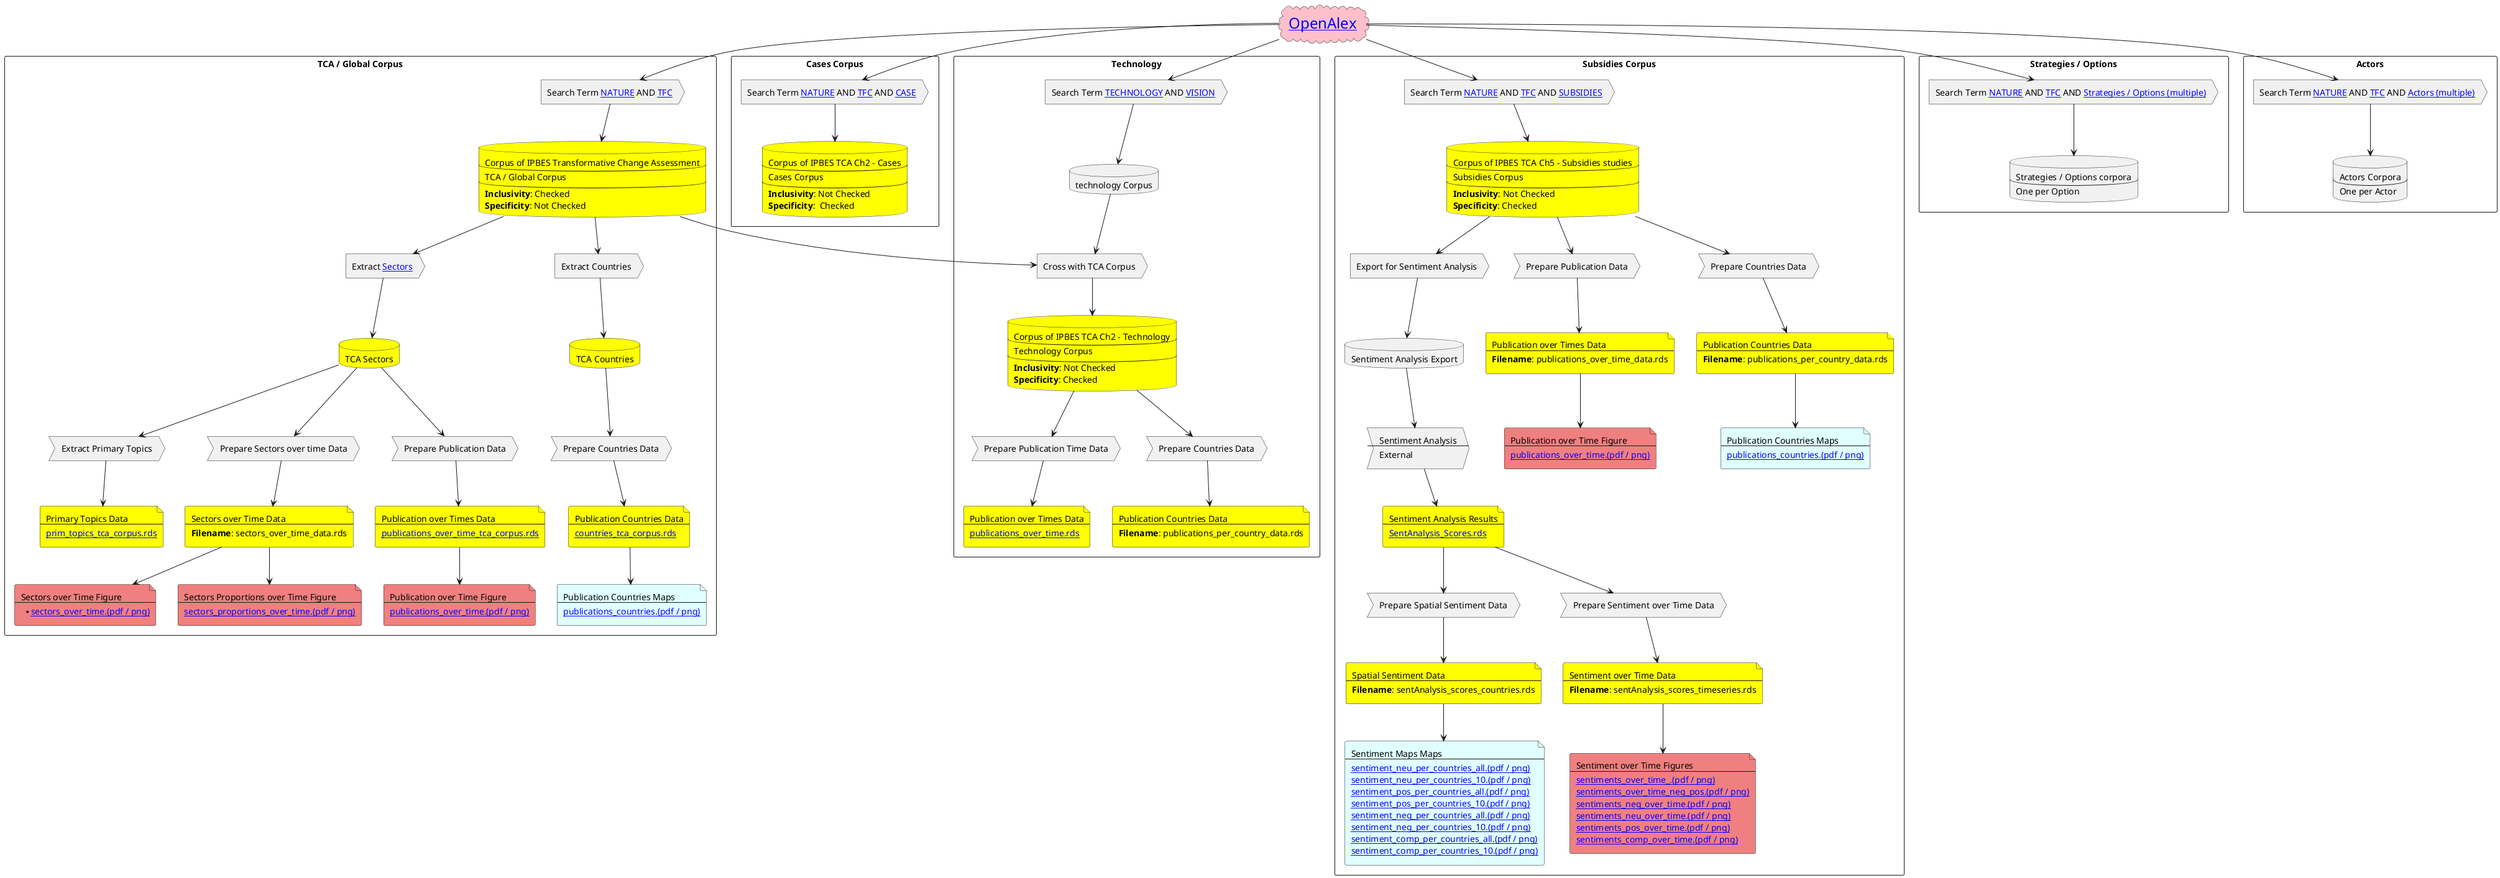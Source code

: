 @startuml TCA_Corpus

cloud "<size:24>[[https://openalex.org OpenAlex]]" as openalex #pink

' TCA / Global Corpus
rectangle "TCA / Global Corpus" as box_tca {
    action "Search Term [[https://ipbes-data.github.io/IPBES_TCA_Corpus/input/tca_corpus/search%20terms/nature.txt NATURE]] AND [[https://ipbes-data.github.io/IPBES_TCA_Corpus/input/tca_corpus/search%20terms/tfc.txt TFC]]" as search_tca
    database "Corpus of IPBES Transformative Change Assessment\n----\nTCA / Global Corpus\n---\n**Inclusivity**: Checked\n**Specificity**: Not Checked" as corpus_tca #yellow
    openalex --> search_tca
    search_tca -down-> corpus_tca
    ' Sectors
    action "Extract [[https://docs.google.com/spreadsheets/d/1ZCB_St2TQu_wL3yl1iN7Wxz5FERGxk-GZA0_2oGcRM0/edit#gid=210658071 Sectors]]" as extract_sectors_tca
    corpus_tca -down-> extract_sectors_tca
    database "TCA Sectors" as corpus_sectors_tca #yellow
    extract_sectors_tca -down-> corpus_sectors_tca
    ' prim_topics_tca_corpus.rds
    process "Extract Primary Topics" as prepare_prim_topics_tca
    corpus_sectors_tca -down-> prepare_prim_topics_tca
    file "Primary Topics Data\n---\n[[https://ipbes-data.github.io/IPBES_TCA_Corpus/data/tca_corpus/prim_topics_tca_corpus.rds prim_topics_tca_corpus.rds]]" as file_prim_topics_tca #yellow
    prepare_prim_topics_tca -down-> file_prim_topics_tca

    ' sectors_over_time_data.rds
    process "Prepare Sectors over time Data" as prepare_sec_time_tca
    corpus_sectors_tca -down-> prepare_sec_time_tca
    file "Sectors over Time Data\n---\n**Filename**: sectors_over_time_data.rds" as file_sec_time_tca #yellow
    prepare_sec_time_tca -down-> file_sec_time_tca
    ' sectors_over_time figure
    file "Sectors over Time Figure\n---\n**[[https://ipbes-data.github.io/IPBES_TCA_Corpus/figures/tca_corpus/sectors_over_time.pdf sectors_over_time.(pdf / png)]]" as file_sec_time_figure_tca #LightCoral
    file_sec_time_tca -down-> file_sec_time_figure_tca
    ' sectors_proportions_over_time figure
    file "Sectors Proportions over Time Figure\n---\n[[https://ipbes-data.github.io/IPBES_TCA_Corpus/figures/tca_corpus/sectors_proportions_over_time.pdf sectors_proportions_over_time.(pdf / png)]]" as file_sec_prop_time_figure_tca #LightCoral
    file_sec_time_tca -down-> file_sec_prop_time_figure_tca

    ' publications_over_time_tca_corpus.rds
    process "Prepare Publication Data" as prepare_pub_time_tca
    corpus_sectors_tca -down-> prepare_pub_time_tca
    file "Publication over Times Data\n---\n[[https://ipbes-data.github.io/IPBES_TCA_Corpus/data/tca_corpus/publications_over_time_tca_corpus.rds publications_over_time_tca_corpus.rds]]" as file_pub_time_tca #yellow
    prepare_pub_time_tca -down-> file_pub_time_tca
    ' publications_over_time figure
    file "Publication over Time Figure\n---\n[[https://ipbes-data.github.io/IPBES_TCA_Corpus/figures/tca_corpus/publications_over_time.pdf publications_over_time.(pdf / png)]]" as file_pub_time_figure_tca #LightCoral
    file_pub_time_tca -down-> file_pub_time_figure_tca

    ' Countries
    action "Extract Countries" as extract_countries_tca
    corpus_tca -down-> extract_countries_tca
    database "TCA Countries" as corpus_countries_tca #yellow
    extract_countries_tca -down-> corpus_countries_tca
    ' countries_tca_corpus.rds
    process "Prepare Countries Data" as prepare_countries_tca
    corpus_countries_tca -down-> prepare_countries_tca
    file "Publication Countries Data\n---\n[[https://ipbes-data.github.io/IPBES_TCA_Corpus/data/tca_corpus/countries_tca_corpus.rds countries_tca_corpus.rds]]" as file_countries_tca #yellow
    prepare_countries_tca -down-> file_countries_tca
    ' publications_countries maps
    file "Publication Countries Maps\n---\n[[https://ipbes-data.github.io/IPBES_TCA_Corpus/maps/tca_corpus/publications_countries.pdf publications_countries.(pdf / png)]]" as file_pub_maps_tca #LightCyan
    file_countries_tca -down-> file_pub_maps_tca

}

' Cases Corpus
rectangle "Cases Corpus" as running_1 {
    action "Search Term [[https://ipbes-data.github.io/IPBES_TCA_Corpus/input/tca_corpus/search%20terms/nature.txt NATURE]] AND [[https://ipbes-data.github.io/IPBES_TCA_Corpus/input/tca_corpus/search%20terms/tfc.txt TFC]] AND [[https://ipbes-data.github.io/IPBES_TCA_Corpus/input/tca_corpus/search%20terms/case.txt CASE]]" as search_tca_case
    database "Corpus of IPBES TCA Ch2 - Cases\n---\nCases Corpus\n---\n**Inclusivity**: Not Checked\n**Specificity**:  Checked" as corpus_tca_case #yellow
    openalex --> search_tca_case
    search_tca_case -down-> corpus_tca_case
}

' Technology Corpus
rectangle "Technology" as box_technology {
    action "Search Term [[https://ipbes-data.github.io/IPBES_TCA_Ch2_technology/input/Ch2_technology/technology.txt TECHNOLOGY]] AND [[https://ipbes-data.github.io/IPBES_TCA_Ch2_technology/input/Ch2_technology/vision.txt VISION]]" as search_technology
    database "technology Corpus" as corpus_int_technology
    action "Cross with TCA Corpus" as cross_tca_technology
    database "Corpus of IPBES TCA Ch2 - Technology\n---\nTechnology Corpus\n---\n**Inclusivity**: Not Checked\n**Specificity**: Checked" as corpus_technology #yellow
    openalex --> search_technology
    search_technology -down-> corpus_int_technology
    corpus_int_technology -down-> cross_tca_technology
    corpus_tca --> cross_tca_technology
    cross_tca_technology -down-> corpus_technology

    'publications_over_time.rds
    process "Prepare Publication Time Data" as prepare_pub_time_technology
    corpus_technology -down-> prepare_pub_time_technology
    file "Publication over Times Data\n---\n[[https://ipbes-data.github.io/IPBES_TCA_Ch2_technology/data/Ch2_technology/publications_over_time.rds publications_over_time.rds]]" as file_pub_time_technology #yellow
    prepare_pub_time_technology -down-> file_pub_time_technology
    ' ' publications_over_time figure
    ' file "Publication over Time Figure\n---\n[[https://ipbes-data.github.io/IPBES_TCA_Ch2_technology/figures/Ch2_technology/publications_over_time.pdf publications_over_time.(pdf / png)]]" as file_pub_time_figure_technology #LightCoral
    ' file_pub_time_technology -down-> file_pub_time_figure_technology

    ' publications_per_country_data.rds
    process "Prepare Countries Data" as prepare_countries_technology
    corpus_technology -down-> prepare_countries_technology
    file "Publication Countries Data\n---\n**Filename**: publications_per_country_data.rds" as file_countries_technology #yellow
    prepare_countries_technology -down-> file_countries_technology

}

' Subsidies Corpus
rectangle "Subsidies Corpus" as box_subsidies { 
    action "Search Term [[https://ipbes-data.github.io/IPBES_TCA_Corpus/input/tca_corpus/search%20terms/nature.txt NATURE]] AND [[https://ipbes-data.github.io/IPBES_TCA_Corpus/input/tca_corpus/search%20terms/tfc.txt TFC]] AND [[https://ipbes-data.github.io/IPBES_TCA_Ch5_subsidies_reform/input/ch_5_subsidies_reform/government_financial_support.txt SUBSIDIES]]" as search_subsidies
    openalex --> search_subsidies
    database "Corpus of IPBES TCA Ch5 - Subsidies studies\n---\nSubsidies Corpus\n---\n**Inclusivity**: Not Checked\n**Specificity**: Checked" as corpus_subsidies #yellow
    search_subsidies -down-> corpus_subsidies

    ' Sentiment analysis
    action "Export for Sentiment Analysis" as export_sent_subsidies
    corpus_subsidies -down-> export_sent_subsidies
    database "Sentiment Analysis Export" as corpus_sent_subsidies
    export_sent_subsidies -down-> corpus_sent_subsidies
    ' sent_analysis_subsidies.csv
    process "Sentiment Analysis\n---\nExternal" as analysis_sent_subsidies
    corpus_sent_subsidies -down-> analysis_sent_subsidies
    file "Sentiment Analysis Results\n---\n[[https://ipbes-data.github.io/IPBES_TCA_Ch5_subsidies_reform/input/ch_5_subsidies_reform/SentAnalysis_Scores.rds SentAnalysis_Scores.rds]]" as file_sent_subsidies #yellow
    analysis_sent_subsidies -down-> file_sent_subsidies

    ' sentAnalysis_scores_countries.rds
    process "Prepare Spatial Sentiment Data" as prepare_sent_countries_subsidies
    file_sent_subsidies -down-> prepare_sent_countries_subsidies
    file "Spatial Sentiment Data\n---\n**Filename**: sentAnalysis_scores_countries.rds" as file_sent_countries_subsidies #yellow
    prepare_sent_countries_subsidies -down-> file_sent_countries_subsidies
    ' sentiment_[neu/pos/neg/compound]_per_countries maps
    file file_sent_countries_maps_subsidies #LightCyan [
        Sentiment Maps Maps
        ---
        [[https://ipbes-data.github.io/IPBES_TCA_Ch5_subsidies_reform/maps/ch_5_subsidies_reform/sentiment_neu_per_countries_all.pdf sentiment_neu_per_countries_all.(pdf / png)]]
        [[https://ipbes-data.github.io/IPBES_TCA_Ch5_subsidies_reform/maps/ch_5_subsidies_reform/sentiment_neu_per_countries_10.pdf sentiment_neu_per_countries_10.(pdf / png)]]
        [[https://ipbes-data.github.io/IPBES_TCA_Ch5_subsidies_reform/maps/ch_5_subsidies_reform/sentiment_pos_per_countries_all.pdf sentiment_pos_per_countries_all.(pdf / png)]]
        [[https://ipbes-data.github.io/IPBES_TCA_Ch5_subsidies_reform/maps/ch_5_subsidies_reform/sentiment_pos_per_countries_10.pdf sentiment_pos_per_countries_10.(pdf / png)]]
        [[https://ipbes-data.github.io/IPBES_TCA_Ch5_subsidies_reform/maps/ch_5_subsidies_reform/sentiment_neg_per_countries_all.pdf sentiment_neg_per_countries_all.(pdf / png)]]
        [[https://ipbes-data.github.io/IPBES_TCA_Ch5_subsidies_reform/maps/ch_5_subsidies_reform/sentiment_neg_per_countries_10.pdf sentiment_neg_per_countries_10.(pdf / png)]]
        [[https://ipbes-data.github.io/IPBES_TCA_Ch5_subsidies_reform/maps/ch_5_subsidies_reform/sentiment_comp_per_countries_all.pdf sentiment_comp_per_countries_all.(pdf / png)]]
        [[https://ipbes-data.github.io/IPBES_TCA_Ch5_subsidies_reform/maps/ch_5_subsidies_reform/sentiment_comp_per_countries_10.pdf sentiment_comp_per_countries_10.(pdf / png)]]
    ]
    file_sent_countries_subsidies -down-> file_sent_countries_maps_subsidies
    ' sentAnalysis_scores_timeseries
    process "Prepare Sentiment over Time Data" as prepare_sent_time_subsidies
    file_sent_subsidies -down-> prepare_sent_time_subsidies
    file "Sentiment over Time Data\n---\n**Filename**: sentAnalysis_scores_timeseries.rds" as file_sent_time_subsidies #yellow
    prepare_sent_time_subsidies -down-> file_sent_time_subsidies
    ' sentiments_over_time[neu/pos/neg/compound/neg_pos] figures
    file file_sent_time_subsidies_figures #LightCoral [
        Sentiment over Time Figures
        ---
        [[https://ipbes-data.github.io/IPBES_TCA_Ch5_subsidies_reform/figures/ch_5_subsidies_reform/sentiments_over_time.pdf sentiments_over_time_.(pdf / png)]]
        [[https://ipbes-data.github.io/IPBES_TCA_Ch5_subsidies_reform/figures/ch_5_subsidies_reform/sentiments_over_time_neg_pos.pdf sentiments_over_time_neg_pos.(pdf / png)]]
        [[https://ipbes-data.github.io/IPBES_TCA_Ch5_subsidies_reform/figures/ch_5_subsidies_reform/sentiments_neg_over_time.pdf sentiments_neg_over_time.(pdf / png)]]
        [[https://ipbes-data.github.io/IPBES_TCA_Ch5_subsidies_reform/figures/ch_5_subsidies_reform/sentiments_neu_over_time.pdf sentiments_neu_over_time.(pdf / png)]]
        [[https://ipbes-data.github.io/IPBES_TCA_Ch5_subsidies_reform/figures/ch_5_subsidies_reform/sentiments_pos_over_time.pdf sentiments_pos_over_time.(pdf / png)]]
        [[https://ipbes-data.github.io/IPBES_TCA_Ch5_subsidies_reform/figures/ch_5_subsidies_reform/sentiments_comp_over_time.pdf sentiments_comp_over_time.(pdf / png)]]
    ]
    file_sent_time_subsidies -down-> file_sent_time_subsidies_figures


    ' publications_over_time_data.rds
    process "Prepare Publication Data" as prepare_pub_time_subsidies
    corpus_subsidies -down-> prepare_pub_time_subsidies
    file "Publication over Times Data\n---\n**Filename**: publications_over_time_data.rds" as file_pub_time_subsidies #yellow
    prepare_pub_time_subsidies -down-> file_pub_time_subsidies
    ' publications_over_time figure
    file "Publication over Time Figure\n---\n[[https://ipbes-data.github.io/IPBES_TCA_Ch5_subsidies_reform/figures/ch_5_subsidies_reform/publications_over_time.pdf publications_over_time.(pdf / png)]]" as file_pub_time_figure_subsidies #LightCoral
    file_pub_time_subsidies -down-> file_pub_time_figure_subsidies

    ' publications_per_country_data.rds
    process "Prepare Countries Data" as prepare_countries_subsidies
    corpus_subsidies -down-> prepare_countries_subsidies
    file "Publication Countries Data\n---\n**Filename**: publications_per_country_data.rds" as file_countries_subsidies #yellow
    prepare_countries_subsidies -down-> file_countries_subsidies
    ' publications_countries maps
    file file_pub_maps_subsidies #LightCyan [
        Publication Countries Maps
        ---
        [[https://ipbes-data.github.io/IPBES_TCA_Ch5_subsidies_reform/maps/tca_corpus/publications_countries.pdf publications_countries.(pdf / png)]]
    ]
    file_countries_subsidies -down-> file_pub_maps_subsidies

}

' rectangle "Additional Search Terms" as additional_search_terms {
'     action "Search Term [[https://ipbes-data.github.io/IPBES_TCA_Corpus/input/tca_corpus/search%20terms/ch1_01.txt Ch1 01]]" as search_ch1_01
'     ' openalex -right-> search_ch1_01
'     action "Search Term [[https://ipbes-data.github.io/IPBES_TCA_Corpus/input/tca_corpus/search%20terms/ch1_02.txt Ch1 02]]" as search_ch1_02
'     ' openalex --> search_ch1_02
'     action "Search Term [[https://ipbes-data.github.io/IPBES_TCA_Corpus/input/tca_corpus/search%20terms/ch1_03.txt Ch1 03]]" as search_ch1_03
'     ' openalex -right-> search_ch1_03
'     action "Search Term [[https://ipbes-data.github.io/IPBES_TCA_Corpus/input/tca_corpus/search%20terms/ch1_04.txt Ch1 04]]" as search_ch1_04
'     ' openalex -right-> search_ch1_04
'     action "Search Term [[https://ipbes-data.github.io/IPBES_TCA_Corpus/input/tca_corpus/search%20terms/ch1_05.txt Ch1 05]]" as search_ch1_05
'     ' openalex -right-> search_ch1_05
'     action "Search Term [[https://ipbes-data.github.io/IPBES_TCA_Corpus/input/tca_corpus/search%20terms/ch1_06.txt Ch1 06]]" as search_ch1_06
'     ' openalex -right-> search_ch1_06

'     action "Search Term [[https://ipbes-data.github.io/IPBES_TCA_Corpus/input/tca_corpus/search%20terms/ch2.txt Ch2]]" as search_ch2
'     ' openalex -right-> search_ch2

'     action "Search Term [[https://ipbes-data.github.io/IPBES_TCA_Corpus/input/tca_corpus/search%20terms/ch3_01.txt Ch3 01]]" as search_ch3_01
'     ' openalex -right-> search_ch3_01
'     action "Search Term [[https://ipbes-data.github.io/IPBES_TCA_Corpus/input/tca_corpus/search%20terms/ch3_02.txt Ch3 02]]" as search_ch3_02
'     ' openalex -right-> search_ch3_02
'     action "Search Term [[https://ipbes-data.github.io/IPBES_TCA_Corpus/input/tca_corpus/search%20terms/ch3_03.txt Ch3 03]]" as search_ch3_03
'     ' openalex -right-> search_ch3_03
'     action "Search Term [[https://ipbes-data.github.io/IPBES_TCA_Corpus/input/tca_corpus/search%20terms/ch3_04.txt Ch3 04]]" as search_ch3_04
'     ' openalex -right-> search_ch3_04
'     action "Search Term [[https://ipbes-data.github.io/IPBES_TCA_Corpus/input/tca_corpus/search%20terms/ch3_05.txt Ch3 05]]" as search_ch3_05
'     ' openalex -right-> search_ch3_05
'     action "Search Term [[https://ipbes-data.github.io/IPBES_TCA_Corpus/input/tca_corpus/search%20terms/ch3_06.txt Ch3 06]]" as search_ch3_06
'     ' openalex -right-> search_ch3_06

'     action "Search Term [[https://ipbes-data.github.io/IPBES_TCA_Corpus/input/tca_corpus/search%20terms/ch3_01.txt Ch4 01]]" as search_ch4_01
'     ' openalex -right-> search_ch4_01
'     action "Search Term [[https://ipbes-data.github.io/IPBES_TCA_Corpus/input/tca_corpus/search%20terms/ch3_02.txt Ch4 02]]" as search_ch4_02
'     ' openalex -right-> search_ch4_02
' }
' openalex -up-> additional_search_terms

rectangle "Strategies / Options" as options {
    action "Search Term [[https://ipbes-data.github.io/IPBES_TCA_Corpus/input/tca_corpus/search%20terms/nature.txt NATURE]] AND [[https://ipbes-data.github.io/IPBES_TCA_Corpus/input/tca_corpus/search%20terms/tfc.txt TFC]] AND [[https://ipbes-data.github.io/IPBES_TCA_Corpus/input/tca_corpus/search%20terms/strategies_options.md Strategies / Options (multiple)]]" as search_options
    openalex --> search_options
    database "Strategies / Options corpora\n----\nOne per Option" as corpus_options
    search_options --> corpus_options
}    
 

rectangle "Actors" as actors  {
    
    action "Search Term [[https://ipbes-data.github.io/IPBES_TCA_Corpus/input/tca_corpus/search%20terms/nature.txt NATURE]] AND [[https://ipbes-data.github.io/IPBES_TCA_Corpus/input/tca_corpus/search%20terms/tfc.txt TFC]] AND [[https://ipbes-data.github.io/IPBES_TCA_Corpus/input/tca_corpus/search%20terms/actors.md Actors (multiple)]]" as search_actors
    openalex --> search_actors
    database "Actors Corpora\n----\nOne per Actor" as corpus_actors
    search_actors --> corpus_actors
}


' LEGEND
newpage
rectangle Legend {
    cloud "Source in the Cloud\n---\n- OpenAlex\n- ..." #pink
    database "Downloaded Corpus\n---\n**Format**: parquet dataset" #yellow
    database "Downloaded Intermediate Corpus\n---\n**Format**: parquet dataset"
    action "Action related to corpus\n---\n- Search Terms\n- Crossing corpuses\n- ..."
    process "Analysis related process\n---\n- extract numbers\n- ..."
    storage "Numeric results"
    file "Result saved as File\n---\nFile Format\n---\n- tables\n- figures\n- maps\n- ..."
    file "Result Data\n---\n**Filename**: ..." #Yellow
    file "Result Figure\n---\n**Filename**: ..." #LightCoral
    file "Result Map\n---\n**Filename**: ..." #LightCyan
}





' database "TCA Authors Corpus" as corpus_a_tca
' database "TCA Topics Corpus" as corpus_t_tca

' action "Extract authors" as e_a_tca

' actor actor
' actor/ "actor/"
' agent agent
' artifact artifact
' boundary boundary
' card card
' circle circle
' collections collections
' component component
' control control
' entity entity
' file file
' folder folder
' frame frame
' hexagon hexagon
' interface interface
' label label
' node node
' package package
' person person
' process process
' queue queue
' rectangle rectangle
' stack stack
' storage storage
' usecase usecase
' usecase/ "usecase/"
@enduml
